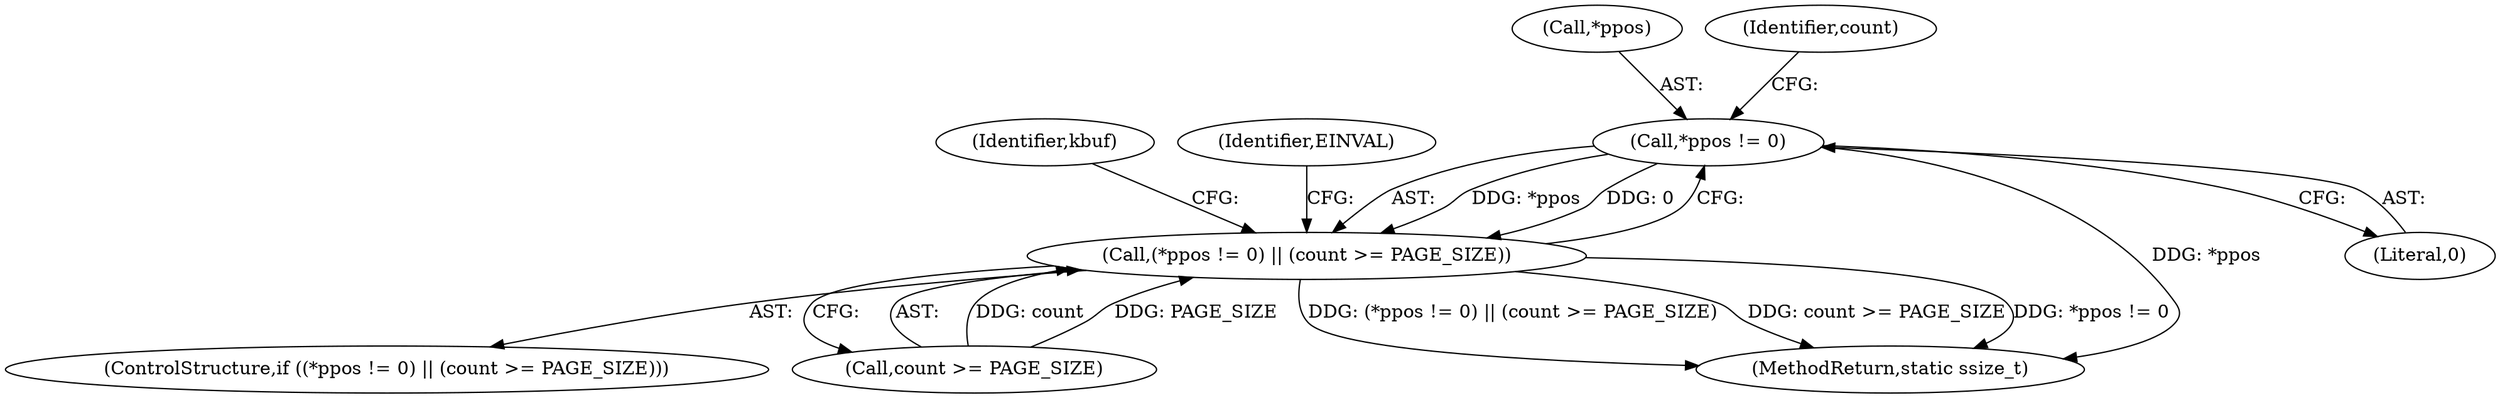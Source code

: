 digraph "0_linux_d2f007dbe7e4c9583eea6eb04d60001e85c6f1bd@pointer" {
"1000150" [label="(Call,*ppos != 0)"];
"1000149" [label="(Call,(*ppos != 0) || (count >= PAGE_SIZE))"];
"1000150" [label="(Call,*ppos != 0)"];
"1000151" [label="(Call,*ppos)"];
"1000154" [label="(Call,count >= PAGE_SIZE)"];
"1000161" [label="(Identifier,kbuf)"];
"1000148" [label="(ControlStructure,if ((*ppos != 0) || (count >= PAGE_SIZE)))"];
"1000578" [label="(MethodReturn,static ssize_t)"];
"1000159" [label="(Identifier,EINVAL)"];
"1000149" [label="(Call,(*ppos != 0) || (count >= PAGE_SIZE))"];
"1000155" [label="(Identifier,count)"];
"1000153" [label="(Literal,0)"];
"1000150" -> "1000149"  [label="AST: "];
"1000150" -> "1000153"  [label="CFG: "];
"1000151" -> "1000150"  [label="AST: "];
"1000153" -> "1000150"  [label="AST: "];
"1000155" -> "1000150"  [label="CFG: "];
"1000149" -> "1000150"  [label="CFG: "];
"1000150" -> "1000578"  [label="DDG: *ppos"];
"1000150" -> "1000149"  [label="DDG: *ppos"];
"1000150" -> "1000149"  [label="DDG: 0"];
"1000149" -> "1000148"  [label="AST: "];
"1000149" -> "1000154"  [label="CFG: "];
"1000154" -> "1000149"  [label="AST: "];
"1000159" -> "1000149"  [label="CFG: "];
"1000161" -> "1000149"  [label="CFG: "];
"1000149" -> "1000578"  [label="DDG: (*ppos != 0) || (count >= PAGE_SIZE)"];
"1000149" -> "1000578"  [label="DDG: count >= PAGE_SIZE"];
"1000149" -> "1000578"  [label="DDG: *ppos != 0"];
"1000154" -> "1000149"  [label="DDG: count"];
"1000154" -> "1000149"  [label="DDG: PAGE_SIZE"];
}
